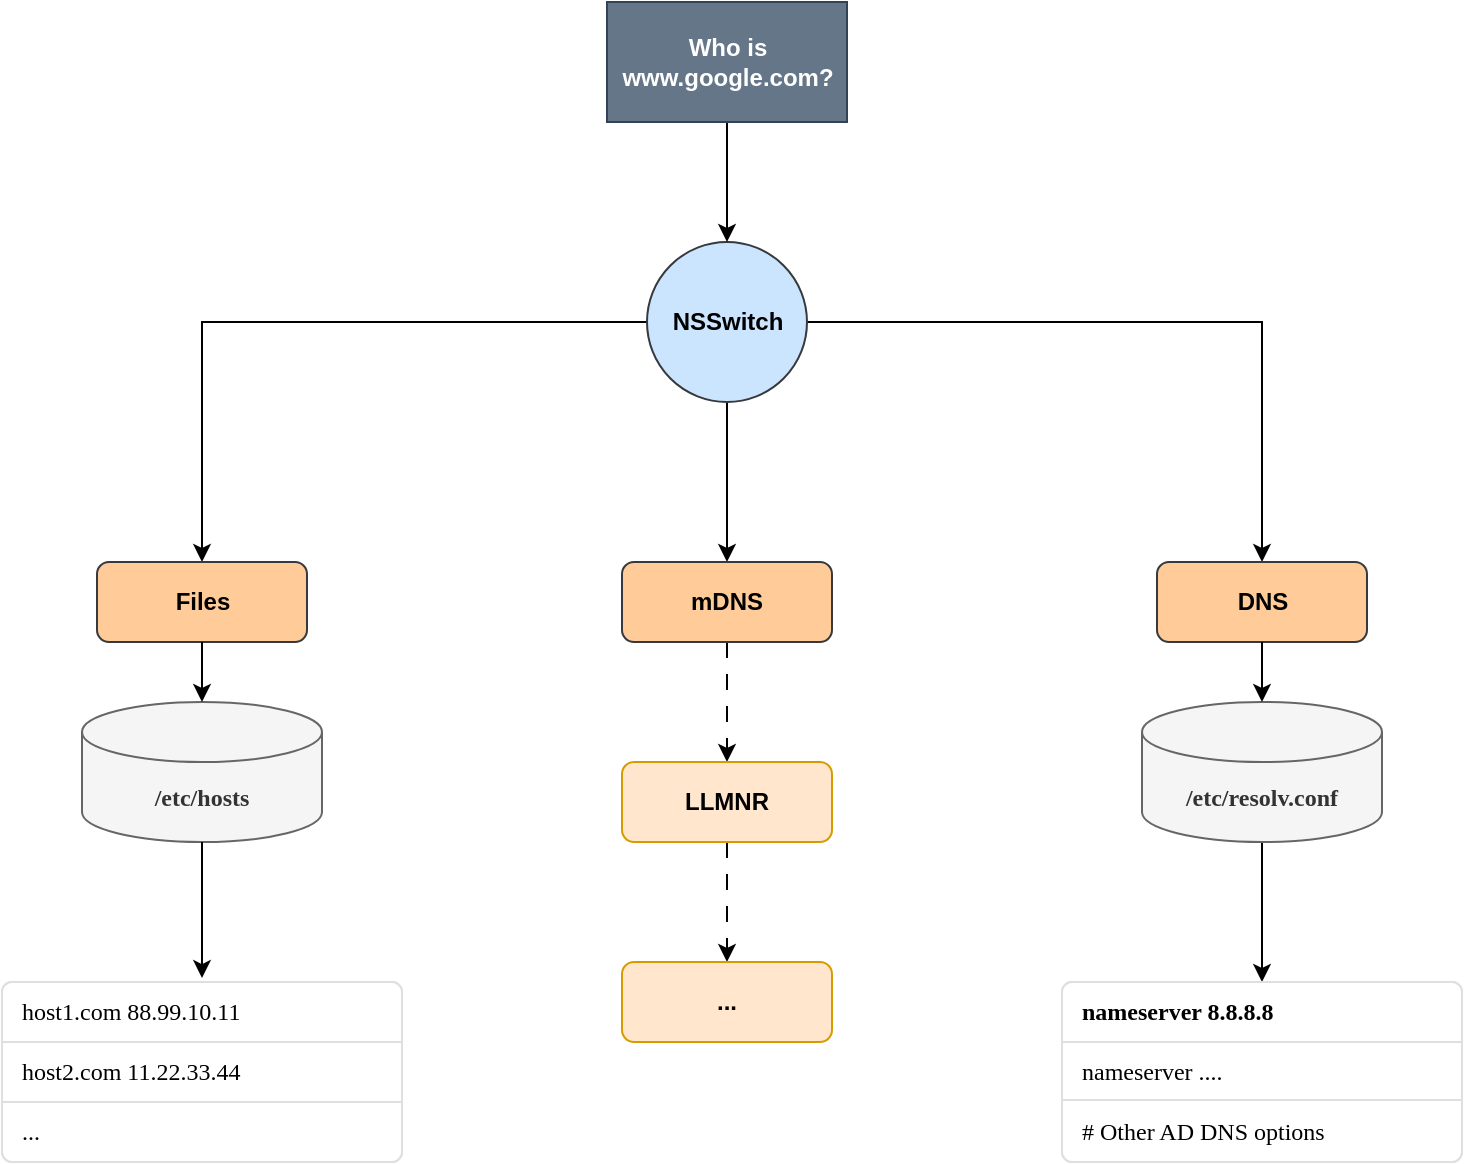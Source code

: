 <mxfile version="23.1.7" type="device">
  <diagram name="Page-1" id="RyafffkgyDhP1Npksjsc">
    <mxGraphModel dx="1434" dy="1838" grid="1" gridSize="10" guides="1" tooltips="1" connect="1" arrows="1" fold="1" page="1" pageScale="1" pageWidth="850" pageHeight="1100" math="0" shadow="0">
      <root>
        <mxCell id="0" />
        <mxCell id="1" parent="0" />
        <mxCell id="3wG_c1riEsB-dwYIqCZ3-2" value="&lt;b&gt;&lt;font face=&quot;Consolas&quot;&gt;/etc/hosts&lt;/font&gt;&lt;/b&gt;" style="shape=cylinder3;whiteSpace=wrap;html=1;boundedLbl=1;backgroundOutline=1;size=15;fillColor=#f5f5f5;strokeColor=#666666;fontColor=#333333;" vertex="1" parent="1">
          <mxGeometry x="120" y="290" width="120" height="70" as="geometry" />
        </mxCell>
        <mxCell id="3wG_c1riEsB-dwYIqCZ3-3" value="" style="html=1;shadow=0;dashed=0;shape=mxgraph.bootstrap.rrect;rSize=5;strokeColor=#DFDFDF;html=1;whiteSpace=wrap;fillColor=#FFFFFF;fontColor=#000000;" vertex="1" parent="1">
          <mxGeometry x="80" y="430" width="200" height="90" as="geometry" />
        </mxCell>
        <mxCell id="3wG_c1riEsB-dwYIqCZ3-4" value="&lt;font face=&quot;Lucida Console&quot;&gt;host1.com 88.99.10.11&lt;/font&gt;" style="strokeColor=inherit;fillColor=inherit;gradientColor=inherit;fontColor=inherit;html=1;shadow=0;dashed=0;shape=mxgraph.bootstrap.topButton;rSize=5;perimeter=none;whiteSpace=wrap;resizeWidth=1;align=left;spacing=10;" vertex="1" parent="3wG_c1riEsB-dwYIqCZ3-3">
          <mxGeometry width="200" height="30" relative="1" as="geometry" />
        </mxCell>
        <mxCell id="3wG_c1riEsB-dwYIqCZ3-5" value="&lt;font face=&quot;Lucida Console&quot;&gt;host2.com 11.22.33.44&lt;/font&gt;" style="strokeColor=inherit;fillColor=inherit;gradientColor=inherit;fontColor=inherit;html=1;shadow=0;dashed=0;perimeter=none;whiteSpace=wrap;resizeWidth=1;align=left;spacing=10;" vertex="1" parent="3wG_c1riEsB-dwYIqCZ3-3">
          <mxGeometry width="200" height="30" relative="1" as="geometry">
            <mxPoint y="30" as="offset" />
          </mxGeometry>
        </mxCell>
        <mxCell id="3wG_c1riEsB-dwYIqCZ3-6" value="&lt;font face=&quot;Lucida Console&quot;&gt;...&lt;/font&gt;" style="strokeColor=inherit;fillColor=inherit;gradientColor=inherit;fontColor=inherit;html=1;shadow=0;dashed=0;shape=mxgraph.bootstrap.bottomButton;rSize=5;perimeter=none;whiteSpace=wrap;resizeWidth=1;resizeHeight=0;align=left;spacing=10;" vertex="1" parent="3wG_c1riEsB-dwYIqCZ3-3">
          <mxGeometry y="1" width="200" height="30" relative="1" as="geometry">
            <mxPoint y="-30" as="offset" />
          </mxGeometry>
        </mxCell>
        <mxCell id="3wG_c1riEsB-dwYIqCZ3-25" style="edgeStyle=orthogonalEdgeStyle;rounded=0;orthogonalLoop=1;jettySize=auto;html=1;entryX=0.5;entryY=0;entryDx=0;entryDy=0;" edge="1" parent="1" source="3wG_c1riEsB-dwYIqCZ3-7" target="3wG_c1riEsB-dwYIqCZ3-12">
          <mxGeometry relative="1" as="geometry" />
        </mxCell>
        <mxCell id="3wG_c1riEsB-dwYIqCZ3-26" style="edgeStyle=orthogonalEdgeStyle;rounded=0;orthogonalLoop=1;jettySize=auto;html=1;entryX=0.5;entryY=0;entryDx=0;entryDy=0;" edge="1" parent="1" source="3wG_c1riEsB-dwYIqCZ3-7" target="3wG_c1riEsB-dwYIqCZ3-14">
          <mxGeometry relative="1" as="geometry" />
        </mxCell>
        <mxCell id="3wG_c1riEsB-dwYIqCZ3-27" style="edgeStyle=orthogonalEdgeStyle;rounded=0;orthogonalLoop=1;jettySize=auto;html=1;entryX=0.5;entryY=0;entryDx=0;entryDy=0;" edge="1" parent="1" source="3wG_c1riEsB-dwYIqCZ3-7" target="3wG_c1riEsB-dwYIqCZ3-15">
          <mxGeometry relative="1" as="geometry" />
        </mxCell>
        <mxCell id="3wG_c1riEsB-dwYIqCZ3-7" value="&lt;b&gt;NSSwitch&lt;/b&gt;" style="ellipse;whiteSpace=wrap;html=1;aspect=fixed;fillColor=#cce5ff;strokeColor=#36393d;" vertex="1" parent="1">
          <mxGeometry x="402.5" y="60" width="80" height="80" as="geometry" />
        </mxCell>
        <mxCell id="3wG_c1riEsB-dwYIqCZ3-9" style="edgeStyle=orthogonalEdgeStyle;rounded=0;orthogonalLoop=1;jettySize=auto;html=1;entryX=0.5;entryY=0;entryDx=0;entryDy=0;" edge="1" parent="1" source="3wG_c1riEsB-dwYIqCZ3-8" target="3wG_c1riEsB-dwYIqCZ3-7">
          <mxGeometry relative="1" as="geometry">
            <mxPoint x="442.5" y="120" as="targetPoint" />
          </mxGeometry>
        </mxCell>
        <mxCell id="3wG_c1riEsB-dwYIqCZ3-8" value="&lt;b&gt;&lt;font color=&quot;#ffffff&quot;&gt;Who is www.google.com?&lt;/font&gt;&lt;/b&gt;" style="rounded=0;whiteSpace=wrap;html=1;fillColor=#647687;strokeColor=#314354;fontColor=#ffffff;" vertex="1" parent="1">
          <mxGeometry x="382.5" y="-60" width="120" height="60" as="geometry" />
        </mxCell>
        <mxCell id="3wG_c1riEsB-dwYIqCZ3-23" style="edgeStyle=orthogonalEdgeStyle;rounded=0;orthogonalLoop=1;jettySize=auto;html=1;" edge="1" parent="1" source="3wG_c1riEsB-dwYIqCZ3-11" target="3wG_c1riEsB-dwYIqCZ3-19">
          <mxGeometry relative="1" as="geometry" />
        </mxCell>
        <mxCell id="3wG_c1riEsB-dwYIqCZ3-11" value="&lt;b&gt;&lt;font face=&quot;Consolas&quot;&gt;/etc/resolv.conf&lt;/font&gt;&lt;/b&gt;" style="shape=cylinder3;whiteSpace=wrap;html=1;boundedLbl=1;backgroundOutline=1;size=15;fillColor=#f5f5f5;strokeColor=#666666;fontColor=#333333;" vertex="1" parent="1">
          <mxGeometry x="650" y="290" width="120" height="70" as="geometry" />
        </mxCell>
        <mxCell id="3wG_c1riEsB-dwYIqCZ3-12" value="&lt;b&gt;Files&lt;/b&gt;" style="rounded=1;whiteSpace=wrap;html=1;fillColor=#ffcc99;strokeColor=#36393d;" vertex="1" parent="1">
          <mxGeometry x="127.5" y="220" width="105" height="40" as="geometry" />
        </mxCell>
        <mxCell id="3wG_c1riEsB-dwYIqCZ3-24" style="edgeStyle=orthogonalEdgeStyle;rounded=0;orthogonalLoop=1;jettySize=auto;html=1;dashed=1;dashPattern=8 8;" edge="1" parent="1" source="3wG_c1riEsB-dwYIqCZ3-14">
          <mxGeometry relative="1" as="geometry">
            <mxPoint x="442.5" y="320" as="targetPoint" />
          </mxGeometry>
        </mxCell>
        <mxCell id="3wG_c1riEsB-dwYIqCZ3-14" value="&lt;b&gt;mDNS&lt;/b&gt;" style="rounded=1;whiteSpace=wrap;html=1;fillColor=#ffcc99;strokeColor=#36393d;" vertex="1" parent="1">
          <mxGeometry x="390" y="220" width="105" height="40" as="geometry" />
        </mxCell>
        <mxCell id="3wG_c1riEsB-dwYIqCZ3-15" value="&lt;b&gt;DNS&lt;/b&gt;" style="rounded=1;whiteSpace=wrap;html=1;fillColor=#ffcc99;strokeColor=#36393d;" vertex="1" parent="1">
          <mxGeometry x="657.5" y="220" width="105" height="40" as="geometry" />
        </mxCell>
        <mxCell id="3wG_c1riEsB-dwYIqCZ3-16" style="edgeStyle=orthogonalEdgeStyle;rounded=0;orthogonalLoop=1;jettySize=auto;html=1;entryX=0.5;entryY=0;entryDx=0;entryDy=0;entryPerimeter=0;" edge="1" parent="1" source="3wG_c1riEsB-dwYIqCZ3-15" target="3wG_c1riEsB-dwYIqCZ3-11">
          <mxGeometry relative="1" as="geometry" />
        </mxCell>
        <mxCell id="3wG_c1riEsB-dwYIqCZ3-17" style="edgeStyle=orthogonalEdgeStyle;rounded=0;orthogonalLoop=1;jettySize=auto;html=1;entryX=0.5;entryY=0;entryDx=0;entryDy=0;entryPerimeter=0;" edge="1" parent="1" source="3wG_c1riEsB-dwYIqCZ3-12" target="3wG_c1riEsB-dwYIqCZ3-2">
          <mxGeometry relative="1" as="geometry" />
        </mxCell>
        <mxCell id="3wG_c1riEsB-dwYIqCZ3-18" style="edgeStyle=orthogonalEdgeStyle;rounded=0;orthogonalLoop=1;jettySize=auto;html=1;entryX=0.5;entryY=-0.022;entryDx=0;entryDy=0;entryPerimeter=0;" edge="1" parent="1" source="3wG_c1riEsB-dwYIqCZ3-2" target="3wG_c1riEsB-dwYIqCZ3-3">
          <mxGeometry relative="1" as="geometry" />
        </mxCell>
        <mxCell id="3wG_c1riEsB-dwYIqCZ3-19" value="" style="html=1;shadow=0;dashed=0;shape=mxgraph.bootstrap.rrect;rSize=5;strokeColor=#DFDFDF;html=1;whiteSpace=wrap;fillColor=#FFFFFF;fontColor=#000000;" vertex="1" parent="1">
          <mxGeometry x="610" y="430" width="200" height="90" as="geometry" />
        </mxCell>
        <mxCell id="3wG_c1riEsB-dwYIqCZ3-20" value="&lt;font face=&quot;Lucida Console&quot;&gt;&lt;b&gt;nameserver 8.8.8.8&lt;/b&gt;&lt;/font&gt;" style="strokeColor=inherit;fillColor=inherit;gradientColor=inherit;fontColor=inherit;html=1;shadow=0;dashed=0;shape=mxgraph.bootstrap.topButton;rSize=5;perimeter=none;whiteSpace=wrap;resizeWidth=1;align=left;spacing=10;" vertex="1" parent="3wG_c1riEsB-dwYIqCZ3-19">
          <mxGeometry width="200" height="30" relative="1" as="geometry" />
        </mxCell>
        <mxCell id="3wG_c1riEsB-dwYIqCZ3-21" value="&lt;font face=&quot;Lucida Console&quot;&gt;nameserver ....&lt;/font&gt;" style="strokeColor=inherit;fillColor=inherit;gradientColor=inherit;fontColor=inherit;html=1;shadow=0;dashed=0;perimeter=none;whiteSpace=wrap;resizeWidth=1;align=left;spacing=10;" vertex="1" parent="3wG_c1riEsB-dwYIqCZ3-19">
          <mxGeometry width="200" height="30" relative="1" as="geometry">
            <mxPoint y="30" as="offset" />
          </mxGeometry>
        </mxCell>
        <mxCell id="3wG_c1riEsB-dwYIqCZ3-22" value="&lt;font face=&quot;Lucida Console&quot;&gt;# Other AD DNS options&lt;/font&gt;" style="strokeColor=inherit;fillColor=inherit;gradientColor=inherit;fontColor=inherit;html=1;shadow=0;dashed=0;shape=mxgraph.bootstrap.bottomButton;rSize=5;perimeter=none;whiteSpace=wrap;resizeWidth=1;resizeHeight=0;align=left;spacing=10;" vertex="1" parent="3wG_c1riEsB-dwYIqCZ3-19">
          <mxGeometry y="1" width="200" height="31" relative="1" as="geometry">
            <mxPoint y="-31" as="offset" />
          </mxGeometry>
        </mxCell>
        <mxCell id="3wG_c1riEsB-dwYIqCZ3-29" style="edgeStyle=orthogonalEdgeStyle;rounded=0;orthogonalLoop=1;jettySize=auto;html=1;dashed=1;dashPattern=8 8;" edge="1" parent="1" source="3wG_c1riEsB-dwYIqCZ3-28">
          <mxGeometry relative="1" as="geometry">
            <mxPoint x="442.5" y="420" as="targetPoint" />
          </mxGeometry>
        </mxCell>
        <mxCell id="3wG_c1riEsB-dwYIqCZ3-28" value="&lt;b&gt;LLMNR&lt;/b&gt;" style="rounded=1;whiteSpace=wrap;html=1;fillColor=#ffe6cc;strokeColor=#d79b00;" vertex="1" parent="1">
          <mxGeometry x="390" y="320" width="105" height="40" as="geometry" />
        </mxCell>
        <mxCell id="3wG_c1riEsB-dwYIqCZ3-30" value="&lt;b&gt;...&lt;/b&gt;" style="rounded=1;whiteSpace=wrap;html=1;fillColor=#ffe6cc;strokeColor=#d79b00;" vertex="1" parent="1">
          <mxGeometry x="390" y="420" width="105" height="40" as="geometry" />
        </mxCell>
      </root>
    </mxGraphModel>
  </diagram>
</mxfile>

